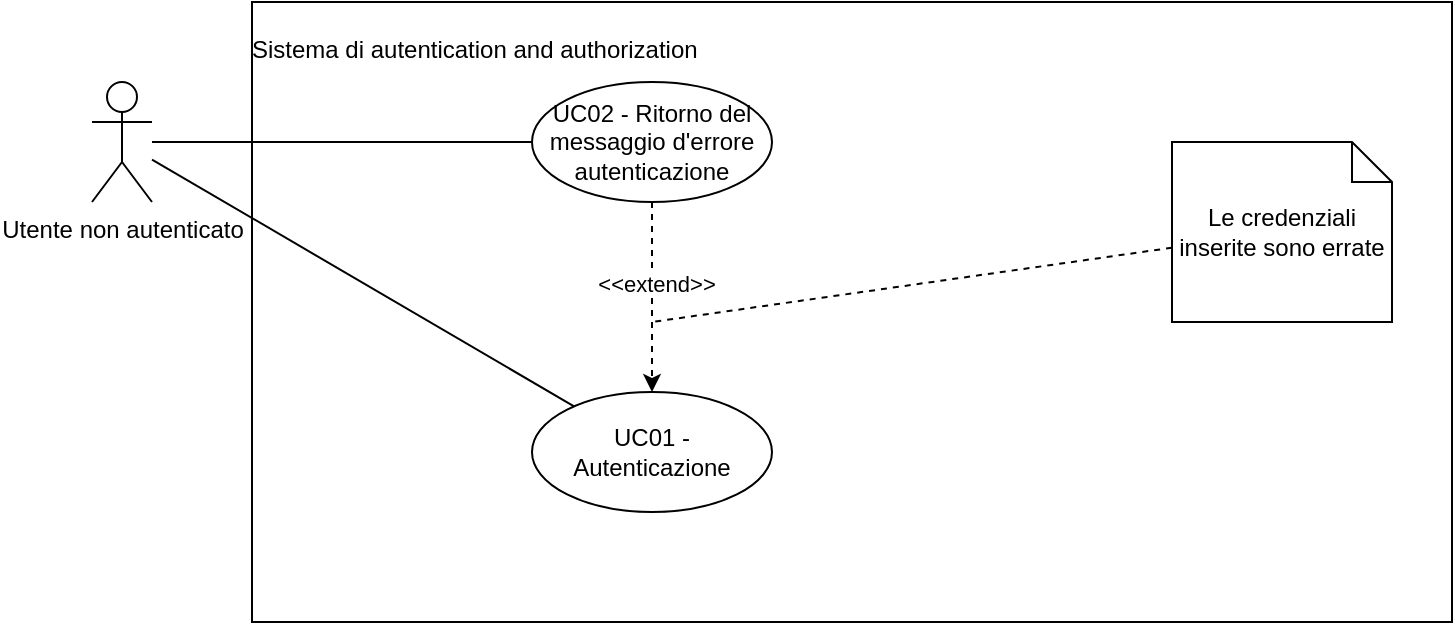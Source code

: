 <mxfile pages="3">
    <diagram id="n852FFwdeZFfdnG2ZeFl" name="auth_system">
        <mxGraphModel dx="98" dy="-452" grid="1" gridSize="10" guides="1" tooltips="1" connect="1" arrows="1" fold="1" page="1" pageScale="1" pageWidth="827" pageHeight="1169" math="0" shadow="0">
            <root>
                <mxCell id="0"/>
                <mxCell id="1" parent="0"/>
                <mxCell id="eDBVOEjWMJ-u0tXbxYwB-1" value="&lt;p style=&quot;line-height: 1.2;&quot;&gt;Sistema di autentication and authorization&lt;/p&gt;" style="rounded=0;whiteSpace=wrap;html=1;align=left;vertical-align=top;verticalAlign=top;spacing=0;gradientColor=none;" parent="1" vertex="1">
                    <mxGeometry x="980" y="1520" width="600" height="310" as="geometry"/>
                </mxCell>
                <mxCell id="eDBVOEjWMJ-u0tXbxYwB-4" value="UC01 - Autenticazione" style="ellipse;whiteSpace=wrap;html=1;" parent="1" vertex="1">
                    <mxGeometry x="1120" y="1715" width="120" height="60" as="geometry"/>
                </mxCell>
                <mxCell id="eDBVOEjWMJ-u0tXbxYwB-6" style="edgeStyle=none;rounded=0;orthogonalLoop=1;jettySize=auto;html=1;shadow=0;endArrow=none;endFill=0;startSize=999;endSize=6;sourcePerimeterSpacing=0;targetPerimeterSpacing=0;" parent="1" source="eDBVOEjWMJ-u0tXbxYwB-7" target="eDBVOEjWMJ-u0tXbxYwB-4" edge="1">
                    <mxGeometry relative="1" as="geometry"/>
                </mxCell>
                <mxCell id="eDBVOEjWMJ-u0tXbxYwB-7" value="Utente non autenticato" style="shape=umlActor;verticalLabelPosition=bottom;verticalAlign=top;html=1;outlineConnect=0;gradientColor=none;" parent="1" vertex="1">
                    <mxGeometry x="900" y="1560" width="30" height="60" as="geometry"/>
                </mxCell>
                <mxCell id="9L8fD9MHXZrOo0j1JA3S-8" value="UC02 - Ritorno del messaggio d'errore autenticazione" style="ellipse;whiteSpace=wrap;html=1;" parent="1" vertex="1">
                    <mxGeometry x="1120" y="1560" width="120" height="60" as="geometry"/>
                </mxCell>
                <mxCell id="9L8fD9MHXZrOo0j1JA3S-9" style="rounded=0;orthogonalLoop=1;jettySize=auto;html=1;dashed=1;" parent="1" source="9L8fD9MHXZrOo0j1JA3S-8" target="eDBVOEjWMJ-u0tXbxYwB-4" edge="1">
                    <mxGeometry relative="1" as="geometry">
                        <mxPoint x="1260.484" y="1731.626" as="targetPoint"/>
                        <mxPoint x="1450" y="1620" as="sourcePoint"/>
                    </mxGeometry>
                </mxCell>
                <mxCell id="9L8fD9MHXZrOo0j1JA3S-10" value="&amp;lt;&amp;lt;extend&amp;gt;&amp;gt;" style="edgeLabel;html=1;align=center;verticalAlign=middle;resizable=0;points=[];" parent="9L8fD9MHXZrOo0j1JA3S-9" vertex="1" connectable="0">
                    <mxGeometry x="-0.05" y="4" relative="1" as="geometry">
                        <mxPoint x="-2" y="-4" as="offset"/>
                    </mxGeometry>
                </mxCell>
                <mxCell id="JR8y10896WXVxQjD9Bp4-1" style="edgeStyle=none;rounded=0;jumpStyle=none;jumpSize=15;orthogonalLoop=1;jettySize=auto;html=1;endArrow=none;endFill=0;dashed=1;" parent="1" source="JR8y10896WXVxQjD9Bp4-2" edge="1">
                    <mxGeometry relative="1" as="geometry">
                        <mxPoint x="1180" y="1680" as="targetPoint"/>
                    </mxGeometry>
                </mxCell>
                <mxCell id="JR8y10896WXVxQjD9Bp4-2" value="Le credenziali inserite sono errate" style="shape=note;size=20;whiteSpace=wrap;html=1;" parent="1" vertex="1">
                    <mxGeometry x="1440" y="1590" width="110" height="90" as="geometry"/>
                </mxCell>
                <mxCell id="S0-Wv1Rz5std5YzEAasc-5" style="edgeStyle=none;rounded=0;orthogonalLoop=1;jettySize=auto;html=1;shadow=0;endArrow=none;endFill=0;startSize=999;endSize=6;sourcePerimeterSpacing=0;targetPerimeterSpacing=0;" parent="1" source="eDBVOEjWMJ-u0tXbxYwB-7" target="9L8fD9MHXZrOo0j1JA3S-8" edge="1">
                    <mxGeometry relative="1" as="geometry">
                        <mxPoint x="940" y="1610" as="sourcePoint"/>
                        <mxPoint x="1050" y="1610" as="targetPoint"/>
                    </mxGeometry>
                </mxCell>
            </root>
        </mxGraphModel>
    </diagram>
    <diagram id="saWqsss3OQP5BWs8VHwb" name="Maintenance_system">
        <mxGraphModel dx="329" dy="-273" grid="1" gridSize="10" guides="1" tooltips="1" connect="1" arrows="1" fold="1" page="1" pageScale="1" pageWidth="827" pageHeight="1169" math="0" shadow="0">
            <root>
                <mxCell id="0"/>
                <mxCell id="1" parent="0"/>
                <mxCell id="fn8FObBDt6s6pIoeqfTw-3" value="Manutenzione" style="shape=umlFrame;whiteSpace=wrap;html=1;width=140;height=30;" parent="1" vertex="1">
                    <mxGeometry x="1060" y="1190" width="440" height="800" as="geometry"/>
                </mxCell>
                <mxCell id="s4T723TdLTKR_YwId5qL-2" value="UC4 - Apertura ticket di guasto" style="ellipse;whiteSpace=wrap;html=1;" parent="1" vertex="1">
                    <mxGeometry x="1136" y="1410" width="90" height="70" as="geometry"/>
                </mxCell>
                <mxCell id="s4T723TdLTKR_YwId5qL-3" style="edgeStyle=none;rounded=0;orthogonalLoop=1;jettySize=auto;html=1;startArrow=none;startFill=0;endArrow=none;endFill=0;" parent="1" source="s4T723TdLTKR_YwId5qL-2" target="s4T723TdLTKR_YwId5qL-5" edge="1">
                    <mxGeometry relative="1" as="geometry">
                        <mxPoint x="1460" y="1485" as="sourcePoint"/>
                    </mxGeometry>
                </mxCell>
                <mxCell id="s4T723TdLTKR_YwId5qL-5" value="Sensore di stato" style="shape=umlActor;verticalLabelPosition=bottom;verticalAlign=top;html=1;outlineConnect=0;gradientColor=none;" parent="1" vertex="1">
                    <mxGeometry x="920" y="1420" width="30" height="60" as="geometry"/>
                </mxCell>
                <mxCell id="s4T723TdLTKR_YwId5qL-7" style="edgeStyle=none;rounded=0;orthogonalLoop=1;jettySize=auto;html=1;startArrow=none;startFill=0;endArrow=none;endFill=0;" parent="1" source="s4T723TdLTKR_YwId5qL-8" target="s4T723TdLTKR_YwId5qL-12" edge="1">
                    <mxGeometry relative="1" as="geometry"/>
                </mxCell>
                <mxCell id="s4T723TdLTKR_YwId5qL-8" value="UC08 - Aggiunta lampione a sistema" style="ellipse;whiteSpace=wrap;html=1;" parent="1" vertex="1">
                    <mxGeometry x="1250" y="1660" width="120" height="60" as="geometry"/>
                </mxCell>
                <mxCell id="s4T723TdLTKR_YwId5qL-9" style="edgeStyle=none;rounded=0;jumpStyle=none;jumpSize=15;orthogonalLoop=1;jettySize=auto;html=1;endArrow=none;endFill=0;" parent="1" source="s4T723TdLTKR_YwId5qL-12" target="s4T723TdLTKR_YwId5qL-16" edge="1">
                    <mxGeometry relative="1" as="geometry"/>
                </mxCell>
                <mxCell id="s4T723TdLTKR_YwId5qL-10" style="edgeStyle=none;rounded=0;jumpStyle=none;jumpSize=15;orthogonalLoop=1;jettySize=auto;html=1;endArrow=none;endFill=0;" parent="1" source="s4T723TdLTKR_YwId5qL-12" target="s4T723TdLTKR_YwId5qL-20" edge="1">
                    <mxGeometry relative="1" as="geometry"/>
                </mxCell>
                <mxCell id="s4T723TdLTKR_YwId5qL-11" style="edgeStyle=none;rounded=0;jumpStyle=none;jumpSize=15;orthogonalLoop=1;jettySize=auto;html=1;endArrow=none;endFill=0;" parent="1" source="s4T723TdLTKR_YwId5qL-12" target="s4T723TdLTKR_YwId5qL-17" edge="1">
                    <mxGeometry relative="1" as="geometry"/>
                </mxCell>
                <mxCell id="s4T723TdLTKR_YwId5qL-12" value="Utente manutentore" style="shape=umlActor;verticalLabelPosition=bottom;verticalAlign=top;html=1;outlineConnect=0;gradientColor=none;" parent="1" vertex="1">
                    <mxGeometry x="910" y="1580" width="30" height="60" as="geometry"/>
                </mxCell>
                <mxCell id="s4T723TdLTKR_YwId5qL-13" style="edgeStyle=none;rounded=0;jumpStyle=none;jumpSize=15;orthogonalLoop=1;jettySize=auto;html=1;endArrow=none;endFill=0;" parent="1" source="s4T723TdLTKR_YwId5qL-15" target="s4T723TdLTKR_YwId5qL-2" edge="1">
                    <mxGeometry relative="1" as="geometry"/>
                </mxCell>
                <mxCell id="s4T723TdLTKR_YwId5qL-14" style="edgeStyle=none;rounded=0;jumpStyle=none;jumpSize=15;orthogonalLoop=1;jettySize=auto;html=1;endArrow=none;endFill=0;" parent="1" source="s4T723TdLTKR_YwId5qL-15" target="s4T723TdLTKR_YwId5qL-21" edge="1">
                    <mxGeometry relative="1" as="geometry"/>
                </mxCell>
                <mxCell id="s4T723TdLTKR_YwId5qL-15" value="Utente gestore" style="shape=umlActor;verticalLabelPosition=bottom;verticalAlign=top;html=1;outlineConnect=0;gradientColor=none;" parent="1" vertex="1">
                    <mxGeometry x="930" y="1280" width="30" height="60" as="geometry"/>
                </mxCell>
                <mxCell id="s4T723TdLTKR_YwId5qL-16" value="UC06- Chiusura Ticket" style="ellipse;whiteSpace=wrap;html=1;" parent="1" vertex="1">
                    <mxGeometry x="1325" y="1535" width="90" height="70" as="geometry"/>
                </mxCell>
                <mxCell id="s4T723TdLTKR_YwId5qL-17" value="UC10 - Inserimento sensore a sistema" style="ellipse;whiteSpace=wrap;html=1;" parent="1" vertex="1">
                    <mxGeometry x="1150" y="1740" width="120" height="60" as="geometry"/>
                </mxCell>
                <mxCell id="s4T723TdLTKR_YwId5qL-18" value="&amp;lt;&amp;lt;include&amp;gt;&amp;gt;" style="edgeStyle=none;rounded=0;sketch=0;orthogonalLoop=1;jettySize=auto;html=1;shadow=0;dashed=1;startArrow=none;startFill=0;endArrow=classicThin;endFill=1;startSize=6;endSize=6;sourcePerimeterSpacing=0;targetPerimeterSpacing=0;" parent="1" source="s4T723TdLTKR_YwId5qL-19" target="s4T723TdLTKR_YwId5qL-21" edge="1">
                    <mxGeometry relative="1" as="geometry"/>
                </mxCell>
                <mxCell id="s4T723TdLTKR_YwId5qL-19" value="UC3 - Visualizzazione stato aree" style="ellipse;whiteSpace=wrap;html=1;" parent="1" vertex="1">
                    <mxGeometry x="1140" y="1300" width="140" height="60" as="geometry"/>
                </mxCell>
                <mxCell id="s4T723TdLTKR_YwId5qL-20" value="UC07 - Sostituzione lampione" style="ellipse;whiteSpace=wrap;html=1;" parent="1" vertex="1">
                    <mxGeometry x="1121" y="1605" width="120" height="50" as="geometry"/>
                </mxCell>
                <mxCell id="s4T723TdLTKR_YwId5qL-21" value="UC3.2&amp;nbsp;- Visualizzazione stato sensori" style="ellipse;whiteSpace=wrap;html=1;" parent="1" vertex="1">
                    <mxGeometry x="1300" y="1400" width="115" height="70" as="geometry"/>
                </mxCell>
                <mxCell id="s4T723TdLTKR_YwId5qL-22" value="UC3.1 - Visualizzazione stato lampioni" style="ellipse;whiteSpace=wrap;html=1;" parent="1" vertex="1">
                    <mxGeometry x="1250" y="1200" width="120" height="80" as="geometry"/>
                </mxCell>
                <mxCell id="s4T723TdLTKR_YwId5qL-23" style="edgeStyle=none;rounded=0;jumpStyle=none;jumpSize=15;orthogonalLoop=1;jettySize=auto;html=1;endArrow=none;endFill=0;" parent="1" source="s4T723TdLTKR_YwId5qL-24" target="s4T723TdLTKR_YwId5qL-12" edge="1">
                    <mxGeometry relative="1" as="geometry"/>
                </mxCell>
                <mxCell id="s4T723TdLTKR_YwId5qL-24" value="UC12 - Rimozione lampione dal sistema" style="ellipse;whiteSpace=wrap;html=1;" parent="1" vertex="1">
                    <mxGeometry x="1080" y="1920" width="132.5" height="50" as="geometry"/>
                </mxCell>
                <mxCell id="s4T723TdLTKR_YwId5qL-25" value="&amp;lt;&amp;lt;include&amp;gt;&amp;gt;" style="edgeStyle=none;rounded=0;sketch=0;orthogonalLoop=1;jettySize=auto;html=1;shadow=0;dashed=1;startArrow=none;startFill=0;endArrow=classicThin;endFill=1;startSize=6;endSize=6;sourcePerimeterSpacing=0;targetPerimeterSpacing=0;" parent="1" source="s4T723TdLTKR_YwId5qL-19" target="s4T723TdLTKR_YwId5qL-22" edge="1">
                    <mxGeometry relative="1" as="geometry">
                        <mxPoint x="867.917" y="912.106" as="sourcePoint"/>
                        <mxPoint x="832.283" y="867.854" as="targetPoint"/>
                    </mxGeometry>
                </mxCell>
                <mxCell id="fn8FObBDt6s6pIoeqfTw-2" value="UC09 - Aggiunta area di illuminazione&lt;span style=&quot;color: rgba(0 , 0 , 0 , 0) ; font-family: monospace ; font-size: 0px&quot;&gt;%3CmxGraphModel%3E%3Croot%3E%3CmxCell%20id%3D%220%22%2F%3E%3CmxCell%20id%3D%221%22%20parent%3D%220%22%2F%3E%3CmxCell%20id%3D%222%22%20value%3D%22Rimozione%20sensore%22%20style%3D%22ellipse%3BwhiteSpace%3Dwrap%3Bhtml%3D1%3B%22%20vertex%3D%221%22%20parent%3D%221%22%3E%3CmxGeometry%20x%3D%221430%22%20y%3D%2260%22%20width%3D%22120%22%20height%3D%2280%22%20as%3D%22geometry%22%2F%3E%3C%2FmxCell%3E%3C%2Froot%3E%3C%2FmxGraphModel%3E&lt;/span&gt;&lt;span style=&quot;color: rgba(0 , 0 , 0 , 0) ; font-family: monospace ; font-size: 0px&quot;&gt;%3CmxGraphModel%3E%3Croot%3E%3CmxCell%20id%3D%220%22%2F%3E%3CmxCell%20id%3D%221%22%20parent%3D%220%22%2F%3E%3CmxCell%20id%3D%222%22%20value%3D%22Rimozione%20sensore%22%20style%3D%22ellipse%3BwhiteSpace%3Dwrap%3Bhtml%3D1%3B%22%20vertex%3D%221%22%20parent%3D%221%22%3E%3CmxGeometry%20x%3D%221430%22%20y%3D%2260%22%20width%3D%22120%22%20height%3D%2280%22%20as%3D%22geometry%22%2F%3E%3C%2FmxCell%3E%3C%2Froot%3E%3C%2FmxGraphModel%3E&lt;/span&gt;&lt;span style=&quot;color: rgba(0 , 0 , 0 , 0) ; font-family: monospace ; font-size: 0px&quot;&gt;%3CmxGraphModel%3E%3Croot%3E%3CmxCell%20id%3D%220%22%2F%3E%3CmxCell%20id%3D%221%22%20parent%3D%220%22%2F%3E%3CmxCell%20id%3D%222%22%20value%3D%22Rimozione%20sensore%22%20style%3D%22ellipse%3BwhiteSpace%3Dwrap%3Bhtml%3D1%3B%22%20vertex%3D%221%22%20parent%3D%221%22%3E%3CmxGeometry%20x%3D%221430%22%20y%3D%2260%22%20width%3D%22120%22%20height%3D%2280%22%20as%3D%22geometry%22%2F%3E%3C%2FmxCell%3E%3C%2Froot%3E%3C%2FmxGraphModel%3Esa&lt;/span&gt;" style="ellipse;whiteSpace=wrap;html=1;" parent="1" vertex="1">
                    <mxGeometry x="1340" y="1760" width="150" height="40" as="geometry"/>
                </mxCell>
                <mxCell id="fn8FObBDt6s6pIoeqfTw-5" style="edgeStyle=none;rounded=0;jumpStyle=none;jumpSize=15;orthogonalLoop=1;jettySize=auto;html=1;endArrow=none;endFill=0;" parent="1" source="s4T723TdLTKR_YwId5qL-12" target="fn8FObBDt6s6pIoeqfTw-2" edge="1">
                    <mxGeometry relative="1" as="geometry">
                        <mxPoint x="910" y="1697.209" as="sourcePoint"/>
                        <mxPoint x="1136.005" y="1956.503" as="targetPoint"/>
                    </mxGeometry>
                </mxCell>
                <mxCell id="fn8FObBDt6s6pIoeqfTw-7" value="UC11 - Rimozione area dal sistema&lt;span style=&quot;color: rgba(0 , 0 , 0 , 0) ; font-family: monospace ; font-size: 0px&quot;&gt;%3CmxGraphModel%3E%3Croot%3E%3CmxCell%20id%3D%220%22%2F%3E%3CmxCell%20id%3D%221%22%20parent%3D%220%22%2F%3E%3CmxCell%20id%3D%222%22%20value%3D%22Rimozione%20sensore%22%20style%3D%22ellipse%3BwhiteSpace%3Dwrap%3Bhtml%3D1%3B%22%20vertex%3D%221%22%20parent%3D%221%22%3E%3CmxGeometry%20x%3D%221430%22%20y%3D%2260%22%20width%3D%22120%22%20height%3D%2280%22%20as%3D%22geometry%22%2F%3E%3C%2FmxCell%3E%3C%2Froot%3E%3C%2FmxGraphModel%3E&lt;/span&gt;&lt;span style=&quot;color: rgba(0 , 0 , 0 , 0) ; font-family: monospace ; font-size: 0px&quot;&gt;%3CmxGraphModel%3E%3Croot%3E%3CmxCell%20id%3D%220%22%2F%3E%3CmxCell%20id%3D%221%22%20parent%3D%220%22%2F%3E%3CmxCell%20id%3D%222%22%20value%3D%22Rimozione%20sensore%22%20style%3D%22ellipse%3BwhiteSpace%3Dwrap%3Bhtml%3D1%3B%22%20vertex%3D%221%22%20parent%3D%221%22%3E%3CmxGeometry%20x%3D%221430%22%20y%3D%2260%22%20width%3D%22120%22%20height%3D%2280%22%20as%3D%22geometry%22%2F%3E%3C%2FmxCell%3E%3C%2Froot%3E%3C%2FmxGraphModel%3E&lt;/span&gt;&lt;span style=&quot;color: rgba(0 , 0 , 0 , 0) ; font-family: monospace ; font-size: 0px&quot;&gt;%3CmxGraphModel%3E%3Croot%3E%3CmxCell%20id%3D%220%22%2F%3E%3CmxCell%20id%3D%221%22%20parent%3D%220%22%2F%3E%3CmxCell%20id%3D%222%22%20value%3D%22Rimozione%20sensore%22%20style%3D%22ellipse%3BwhiteSpace%3Dwrap%3Bhtml%3D1%3B%22%20vertex%3D%221%22%20parent%3D%221%22%3E%3CmxGeometry%20x%3D%221430%22%20y%3D%2260%22%20width%3D%22120%22%20height%3D%2280%22%20as%3D%22geometry%22%2F%3E%3C%2FmxCell%3E%3C%2Froot%3E%3C%2FmxGraphModel%3E&lt;/span&gt;" style="ellipse;whiteSpace=wrap;html=1;" parent="1" vertex="1">
                    <mxGeometry x="1170" y="1830" width="120" height="40" as="geometry"/>
                </mxCell>
                <mxCell id="fn8FObBDt6s6pIoeqfTw-8" style="edgeStyle=none;rounded=0;jumpStyle=none;jumpSize=15;orthogonalLoop=1;jettySize=auto;html=1;endArrow=none;endFill=0;" parent="1" source="fn8FObBDt6s6pIoeqfTw-7" target="s4T723TdLTKR_YwId5qL-12" edge="1">
                    <mxGeometry relative="1" as="geometry">
                        <mxPoint x="1100.315" y="1852.046" as="sourcePoint"/>
                        <mxPoint x="910" y="1859.434" as="targetPoint"/>
                    </mxGeometry>
                </mxCell>
                <mxCell id="toQnhxb0d-4jbj2uokZi-1" style="edgeStyle=none;rounded=0;sketch=0;orthogonalLoop=1;jettySize=auto;html=1;shadow=0;dashed=1;startArrow=none;startFill=0;endArrow=classicThin;endFill=1;startSize=6;endSize=6;sourcePerimeterSpacing=0;targetPerimeterSpacing=0;" parent="1" source="fn8FObBDt6s6pIoeqfTw-7" target="s4T723TdLTKR_YwId5qL-24" edge="1">
                    <mxGeometry relative="1" as="geometry">
                        <mxPoint x="1185.25" y="2520" as="sourcePoint"/>
                        <mxPoint x="1185.25" y="2560" as="targetPoint"/>
                    </mxGeometry>
                </mxCell>
                <mxCell id="toQnhxb0d-4jbj2uokZi-2" value="&amp;lt;&amp;lt;include&amp;gt;&amp;gt;" style="edgeLabel;html=1;align=center;verticalAlign=middle;resizable=0;points=[];" parent="toQnhxb0d-4jbj2uokZi-1" vertex="1" connectable="0">
                    <mxGeometry x="-0.322" y="-3" relative="1" as="geometry">
                        <mxPoint as="offset"/>
                    </mxGeometry>
                </mxCell>
                <mxCell id="iKuX7a_l3s8Uyov5P7mT-1" style="edgeStyle=none;rounded=0;jumpStyle=none;jumpSize=15;orthogonalLoop=1;jettySize=auto;html=1;endArrow=none;endFill=0;" edge="1" parent="1" source="s4T723TdLTKR_YwId5qL-15" target="s4T723TdLTKR_YwId5qL-22">
                    <mxGeometry relative="1" as="geometry">
                        <mxPoint x="940" y="1428.486" as="sourcePoint"/>
                        <mxPoint x="1115.779" y="1410.741" as="targetPoint"/>
                    </mxGeometry>
                </mxCell>
                <mxCell id="iKuX7a_l3s8Uyov5P7mT-2" style="edgeStyle=none;rounded=0;jumpStyle=none;jumpSize=15;orthogonalLoop=1;jettySize=auto;html=1;endArrow=none;endFill=0;" edge="1" parent="1" source="s4T723TdLTKR_YwId5qL-15" target="s4T723TdLTKR_YwId5qL-19">
                    <mxGeometry relative="1" as="geometry">
                        <mxPoint x="940" y="1428.486" as="sourcePoint"/>
                        <mxPoint x="1115.779" y="1410.741" as="targetPoint"/>
                    </mxGeometry>
                </mxCell>
                <mxCell id="6jqLZfw_VrLGSRMtOYmc-1" value="Sistema di ticketing" style="shape=umlActor;verticalLabelPosition=bottom;verticalAlign=top;html=1;outlineConnect=0;gradientColor=none;" vertex="1" parent="1">
                    <mxGeometry x="1540" y="1530" width="30" height="60" as="geometry"/>
                </mxCell>
                <mxCell id="6jqLZfw_VrLGSRMtOYmc-2" style="edgeStyle=none;rounded=0;orthogonalLoop=1;jettySize=auto;html=1;startArrow=none;startFill=0;endArrow=none;endFill=0;" edge="1" parent="1" source="s4T723TdLTKR_YwId5qL-2" target="6jqLZfw_VrLGSRMtOYmc-1">
                    <mxGeometry relative="1" as="geometry">
                        <mxPoint x="1130.143" y="1567.791" as="sourcePoint"/>
                        <mxPoint x="950" y="1579.062" as="targetPoint"/>
                    </mxGeometry>
                </mxCell>
                <mxCell id="6jqLZfw_VrLGSRMtOYmc-3" style="edgeStyle=none;rounded=0;orthogonalLoop=1;jettySize=auto;html=1;startArrow=none;startFill=0;endArrow=none;endFill=0;" edge="1" parent="1" source="s4T723TdLTKR_YwId5qL-16" target="6jqLZfw_VrLGSRMtOYmc-1">
                    <mxGeometry relative="1" as="geometry">
                        <mxPoint x="1233.75" y="1570" as="sourcePoint"/>
                        <mxPoint x="1550" y="1570" as="targetPoint"/>
                    </mxGeometry>
                </mxCell>
                <mxCell id="6jqLZfw_VrLGSRMtOYmc-4" style="edgeStyle=none;rounded=0;sketch=0;orthogonalLoop=1;jettySize=auto;html=1;shadow=0;dashed=1;startArrow=none;startFill=0;endArrow=classicThin;endFill=1;startSize=6;endSize=6;sourcePerimeterSpacing=0;targetPerimeterSpacing=0;" edge="1" parent="1" source="s4T723TdLTKR_YwId5qL-20" target="s4T723TdLTKR_YwId5qL-16">
                    <mxGeometry relative="1" as="geometry">
                        <mxPoint x="1401.25" y="1860" as="sourcePoint"/>
                        <mxPoint x="1401.25" y="1900" as="targetPoint"/>
                    </mxGeometry>
                </mxCell>
                <mxCell id="6jqLZfw_VrLGSRMtOYmc-5" value="&amp;lt;&amp;lt;include&amp;gt;&amp;gt;" style="edgeLabel;html=1;align=center;verticalAlign=middle;resizable=0;points=[];" vertex="1" connectable="0" parent="6jqLZfw_VrLGSRMtOYmc-4">
                    <mxGeometry x="-0.322" y="-3" relative="1" as="geometry">
                        <mxPoint as="offset"/>
                    </mxGeometry>
                </mxCell>
                <mxCell id="6jqLZfw_VrLGSRMtOYmc-7" value="UC05 - Sostituzione sensore" style="ellipse;whiteSpace=wrap;html=1;" vertex="1" parent="1">
                    <mxGeometry x="1121" y="1500" width="120" height="50" as="geometry"/>
                </mxCell>
                <mxCell id="6jqLZfw_VrLGSRMtOYmc-8" style="edgeStyle=none;rounded=0;jumpStyle=none;jumpSize=15;orthogonalLoop=1;jettySize=auto;html=1;endArrow=none;endFill=0;" edge="1" parent="1" source="s4T723TdLTKR_YwId5qL-12" target="6jqLZfw_VrLGSRMtOYmc-7">
                    <mxGeometry relative="1" as="geometry">
                        <mxPoint x="920" y="1857.506" as="sourcePoint"/>
                        <mxPoint x="1372.245" y="1782.32" as="targetPoint"/>
                    </mxGeometry>
                </mxCell>
                <mxCell id="6jqLZfw_VrLGSRMtOYmc-9" style="edgeStyle=none;rounded=0;sketch=0;orthogonalLoop=1;jettySize=auto;html=1;shadow=0;dashed=1;startArrow=none;startFill=0;endArrow=classicThin;endFill=1;startSize=6;endSize=6;sourcePerimeterSpacing=0;targetPerimeterSpacing=0;" edge="1" parent="1" source="6jqLZfw_VrLGSRMtOYmc-7" target="s4T723TdLTKR_YwId5qL-16">
                    <mxGeometry relative="1" as="geometry">
                        <mxPoint x="1411.999" y="1730.022" as="sourcePoint"/>
                        <mxPoint x="1414.425" y="1689.971" as="targetPoint"/>
                    </mxGeometry>
                </mxCell>
                <mxCell id="6jqLZfw_VrLGSRMtOYmc-10" value="&amp;lt;&amp;lt;include&amp;gt;&amp;gt;" style="edgeLabel;html=1;align=center;verticalAlign=middle;resizable=0;points=[];" vertex="1" connectable="0" parent="6jqLZfw_VrLGSRMtOYmc-9">
                    <mxGeometry x="-0.322" y="-3" relative="1" as="geometry">
                        <mxPoint as="offset"/>
                    </mxGeometry>
                </mxCell>
            </root>
        </mxGraphModel>
    </diagram>
    <diagram id="IBbKIGTaH5oFVvymoLLQ" name="Coordinator_service">
        <mxGraphModel dx="-23" dy="-546" grid="1" gridSize="10" guides="1" tooltips="1" connect="1" arrows="1" fold="1" page="1" pageScale="1" pageWidth="827" pageHeight="1169" math="0" shadow="0">
            <root>
                <mxCell id="0"/>
                <mxCell id="1" parent="0"/>
                <mxCell id="2VagC2onxQq-9sBipaqp-52" value="Coordinator_system" style="shape=umlFrame;whiteSpace=wrap;html=1;width=140;height=30;" parent="1" vertex="1">
                    <mxGeometry x="1000" y="1260" width="510" height="890" as="geometry"/>
                </mxCell>
                <mxCell id="2VagC2onxQq-9sBipaqp-49" style="edgeStyle=none;rounded=0;jumpStyle=none;jumpSize=15;orthogonalLoop=1;jettySize=auto;html=1;endArrow=none;endFill=0;" parent="1" source="L2JkNb_35XpvVV3SSh7o-5" target="2VagC2onxQq-9sBipaqp-5" edge="1">
                    <mxGeometry relative="1" as="geometry"/>
                </mxCell>
                <mxCell id="L2JkNb_35XpvVV3SSh7o-5" value="Lampione" style="shape=umlActor;verticalLabelPosition=bottom;verticalAlign=top;html=1;outlineConnect=0;" parent="1" vertex="1">
                    <mxGeometry x="1560" y="1560" width="30" height="60" as="geometry"/>
                </mxCell>
                <mxCell id="2VagC2onxQq-9sBipaqp-3" style="edgeStyle=none;rounded=0;sketch=0;orthogonalLoop=1;jettySize=auto;html=1;shadow=0;dashed=1;startArrow=none;startFill=0;endArrow=classicThin;endFill=1;startSize=6;endSize=6;sourcePerimeterSpacing=0;targetPerimeterSpacing=0;" parent="1" source="2VagC2onxQq-9sBipaqp-13" target="2VagC2onxQq-9sBipaqp-5" edge="1">
                    <mxGeometry relative="1" as="geometry"/>
                </mxCell>
                <mxCell id="2VagC2onxQq-9sBipaqp-4" value="&amp;lt;&amp;lt;include&amp;gt;&amp;gt;" style="edgeLabel;html=1;align=center;verticalAlign=middle;resizable=0;points=[];" parent="2VagC2onxQq-9sBipaqp-3" vertex="1" connectable="0">
                    <mxGeometry x="-0.246" y="-3" relative="1" as="geometry">
                        <mxPoint y="-3" as="offset"/>
                    </mxGeometry>
                </mxCell>
                <mxCell id="2VagC2onxQq-9sBipaqp-5" value="UC19 - Aumento luminosità lampione" style="ellipse;whiteSpace=wrap;html=1;" parent="1" vertex="1">
                    <mxGeometry x="1370" y="1380" width="120" height="80" as="geometry"/>
                </mxCell>
                <mxCell id="2VagC2onxQq-9sBipaqp-11" value="UC23 - Impostazione livello luminosità lampione" style="ellipse;whiteSpace=wrap;html=1;" parent="1" vertex="1">
                    <mxGeometry x="1030" y="1820" width="120" height="60" as="geometry"/>
                </mxCell>
                <mxCell id="2VagC2onxQq-9sBipaqp-12" style="rounded=0;orthogonalLoop=1;jettySize=auto;html=1;endArrow=none;endFill=0;" parent="1" source="2VagC2onxQq-9sBipaqp-18" target="2VagC2onxQq-9sBipaqp-64" edge="1">
                    <mxGeometry relative="1" as="geometry">
                        <mxPoint x="1054.693" y="1744.332" as="targetPoint"/>
                    </mxGeometry>
                </mxCell>
                <mxCell id="2VagC2onxQq-9sBipaqp-13" value="UC14 - Aumento luminosità globale" style="ellipse;whiteSpace=wrap;html=1;gradientColor=none;" parent="1" vertex="1">
                    <mxGeometry x="1215" y="1290" width="120" height="60" as="geometry"/>
                </mxCell>
                <mxCell id="2VagC2onxQq-9sBipaqp-51" style="edgeStyle=none;rounded=0;jumpStyle=none;jumpSize=15;orthogonalLoop=1;jettySize=auto;html=1;endArrow=none;endFill=0;" parent="1" source="2VagC2onxQq-9sBipaqp-18" target="2VagC2onxQq-9sBipaqp-50" edge="1">
                    <mxGeometry relative="1" as="geometry"/>
                </mxCell>
                <mxCell id="2VagC2onxQq-9sBipaqp-68" style="edgeStyle=none;rounded=0;jumpStyle=none;jumpSize=15;orthogonalLoop=1;jettySize=auto;html=1;endArrow=none;endFill=0;" parent="1" source="2VagC2onxQq-9sBipaqp-18" target="2VagC2onxQq-9sBipaqp-11" edge="1">
                    <mxGeometry relative="1" as="geometry"/>
                </mxCell>
                <mxCell id="2VagC2onxQq-9sBipaqp-18" value="Utente gestore" style="shape=umlActor;verticalLabelPosition=bottom;verticalAlign=top;html=1;outlineConnect=0;gradientColor=none;" parent="1" vertex="1">
                    <mxGeometry x="860" y="1860" width="30" height="60" as="geometry"/>
                </mxCell>
                <mxCell id="2VagC2onxQq-9sBipaqp-65" style="edgeStyle=none;rounded=0;jumpStyle=none;jumpSize=15;orthogonalLoop=1;jettySize=auto;html=1;endArrow=none;endFill=0;" parent="1" source="2VagC2onxQq-9sBipaqp-30" target="L2JkNb_35XpvVV3SSh7o-5" edge="1">
                    <mxGeometry relative="1" as="geometry"/>
                </mxCell>
                <mxCell id="2VagC2onxQq-9sBipaqp-30" value="UC24 - Abbassamento luminosità lampione" style="ellipse;whiteSpace=wrap;html=1;" parent="1" vertex="1">
                    <mxGeometry x="1360" y="1850" width="120" height="60" as="geometry"/>
                </mxCell>
                <mxCell id="2VagC2onxQq-9sBipaqp-62" style="edgeStyle=none;rounded=0;jumpStyle=none;jumpSize=15;orthogonalLoop=1;jettySize=auto;html=1;endArrow=none;endFill=0;" parent="1" source="2VagC2onxQq-9sBipaqp-42" target="2VagC2onxQq-9sBipaqp-56" edge="1">
                    <mxGeometry relative="1" as="geometry"/>
                </mxCell>
                <mxCell id="2VagC2onxQq-9sBipaqp-42" value="Time condition" style="shape=umlActor;verticalLabelPosition=bottom;verticalAlign=top;html=1;outlineConnect=0;gradientColor=none;" parent="1" vertex="1">
                    <mxGeometry x="910" y="1530" width="30" height="60" as="geometry"/>
                </mxCell>
                <mxCell id="2VagC2onxQq-9sBipaqp-43" value="UC13 - Impostazione in upper_threshold" style="ellipse;whiteSpace=wrap;html=1;gradientColor=none;" parent="1" vertex="1">
                    <mxGeometry x="1030" y="1340" width="120" height="60" as="geometry"/>
                </mxCell>
                <mxCell id="2VagC2onxQq-9sBipaqp-44" style="rounded=0;orthogonalLoop=1;jettySize=auto;html=1;endArrow=none;endFill=0;targetPerimeterSpacing=0;sourcePerimeterSpacing=0;endSize=6;shadow=0;" parent="1" source="2VagC2onxQq-9sBipaqp-45" target="2VagC2onxQq-9sBipaqp-43" edge="1">
                    <mxGeometry relative="1" as="geometry"/>
                </mxCell>
                <mxCell id="2VagC2onxQq-9sBipaqp-45" value="Sensore di presenza" style="shape=umlActor;verticalLabelPosition=bottom;verticalAlign=top;html=1;outlineConnect=0;gradientColor=none;" parent="1" vertex="1">
                    <mxGeometry x="910" y="1340" width="30" height="60" as="geometry"/>
                </mxCell>
                <mxCell id="2VagC2onxQq-9sBipaqp-47" style="edgeStyle=none;rounded=0;sketch=0;orthogonalLoop=1;jettySize=auto;html=1;shadow=0;dashed=1;startArrow=none;startFill=0;endArrow=classicThin;endFill=1;startSize=6;endSize=6;sourcePerimeterSpacing=0;targetPerimeterSpacing=0;" parent="1" source="2VagC2onxQq-9sBipaqp-13" target="2VagC2onxQq-9sBipaqp-43" edge="1">
                    <mxGeometry relative="1" as="geometry">
                        <mxPoint x="1508.861" y="1410.921" as="sourcePoint"/>
                        <mxPoint x="1386.581" y="1461.091" as="targetPoint"/>
                    </mxGeometry>
                </mxCell>
                <mxCell id="2VagC2onxQq-9sBipaqp-48" value="&amp;lt;&amp;lt;extends&amp;gt;&amp;gt;" style="edgeLabel;html=1;align=center;verticalAlign=middle;resizable=0;points=[];" parent="2VagC2onxQq-9sBipaqp-47" vertex="1" connectable="0">
                    <mxGeometry x="-0.246" y="-3" relative="1" as="geometry">
                        <mxPoint y="-3" as="offset"/>
                    </mxGeometry>
                </mxCell>
                <mxCell id="2VagC2onxQq-9sBipaqp-50" value="UC21 - Impostazione area di illuminazione in modalità automatica" style="ellipse;whiteSpace=wrap;html=1;" parent="1" vertex="1">
                    <mxGeometry x="1030" y="1600" width="140" height="70" as="geometry"/>
                </mxCell>
                <mxCell id="2VagC2onxQq-9sBipaqp-56" value="UC17 - Impostazione in lower_threshold" style="ellipse;whiteSpace=wrap;html=1;gradientColor=none;" parent="1" vertex="1">
                    <mxGeometry x="1030" y="1530" width="120" height="60" as="geometry"/>
                </mxCell>
                <mxCell id="2VagC2onxQq-9sBipaqp-57" style="edgeStyle=none;rounded=0;sketch=0;orthogonalLoop=1;jettySize=auto;html=1;shadow=0;dashed=1;startArrow=none;startFill=0;endArrow=classicThin;endFill=1;startSize=6;endSize=6;sourcePerimeterSpacing=0;targetPerimeterSpacing=0;" parent="1" source="2VagC2onxQq-9sBipaqp-61" target="2VagC2onxQq-9sBipaqp-56" edge="1">
                    <mxGeometry relative="1" as="geometry">
                        <mxPoint x="1279.996" y="1630.873" as="sourcePoint"/>
                        <mxPoint x="1132.313" y="1569.206" as="targetPoint"/>
                    </mxGeometry>
                </mxCell>
                <mxCell id="2VagC2onxQq-9sBipaqp-58" value="&amp;lt;&amp;lt;extends&amp;gt;&amp;gt;" style="edgeLabel;html=1;align=center;verticalAlign=middle;resizable=0;points=[];" parent="2VagC2onxQq-9sBipaqp-57" vertex="1" connectable="0">
                    <mxGeometry x="-0.246" y="-3" relative="1" as="geometry">
                        <mxPoint y="-3" as="offset"/>
                    </mxGeometry>
                </mxCell>
                <mxCell id="2VagC2onxQq-9sBipaqp-59" style="edgeStyle=none;rounded=0;jumpStyle=none;jumpSize=15;orthogonalLoop=1;jettySize=auto;html=1;endArrow=none;endFill=0;dashed=1;" parent="1" source="2VagC2onxQq-9sBipaqp-60" edge="1">
                    <mxGeometry relative="1" as="geometry">
                        <mxPoint x="1180" y="1570" as="targetPoint"/>
                    </mxGeometry>
                </mxCell>
                <mxCell id="2VagC2onxQq-9sBipaqp-60" value="L'area di illuminazione è impostata in modalità automatica" style="shape=note;size=20;whiteSpace=wrap;html=1;" parent="1" vertex="1">
                    <mxGeometry x="1225" y="1410" width="110" height="90" as="geometry"/>
                </mxCell>
                <mxCell id="2VagC2onxQq-9sBipaqp-61" value="UC20 - Abbassamento luminosità globale" style="ellipse;whiteSpace=wrap;html=1;" parent="1" vertex="1">
                    <mxGeometry x="1230" y="1550" width="120" height="60" as="geometry"/>
                </mxCell>
                <mxCell id="2VagC2onxQq-9sBipaqp-64" value="UC22 - Impostazione area di illuminazione in modalità manuale" style="ellipse;whiteSpace=wrap;html=1;" parent="1" vertex="1">
                    <mxGeometry x="1030" y="1700" width="140" height="70" as="geometry"/>
                </mxCell>
                <mxCell id="2VagC2onxQq-9sBipaqp-69" style="edgeStyle=none;rounded=0;sketch=0;orthogonalLoop=1;jettySize=auto;html=1;shadow=0;dashed=1;startArrow=none;startFill=0;endArrow=classicThin;endFill=1;startSize=6;endSize=6;sourcePerimeterSpacing=0;targetPerimeterSpacing=0;" parent="1" source="2VagC2onxQq-9sBipaqp-5" target="2VagC2onxQq-9sBipaqp-11" edge="1">
                    <mxGeometry relative="1" as="geometry">
                        <mxPoint x="1273.33" y="1600.144" as="sourcePoint"/>
                        <mxPoint x="1156.67" y="1579.856" as="targetPoint"/>
                        <Array as="points">
                            <mxPoint x="1370" y="1610"/>
                            <mxPoint x="1230" y="1680"/>
                        </Array>
                    </mxGeometry>
                </mxCell>
                <mxCell id="2VagC2onxQq-9sBipaqp-70" value="&amp;lt;&amp;lt;extends&amp;gt;&amp;gt;" style="edgeLabel;html=1;align=center;verticalAlign=middle;resizable=0;points=[];" parent="2VagC2onxQq-9sBipaqp-69" vertex="1" connectable="0">
                    <mxGeometry x="-0.246" y="-3" relative="1" as="geometry">
                        <mxPoint x="-117" y="75" as="offset"/>
                    </mxGeometry>
                </mxCell>
                <mxCell id="2VagC2onxQq-9sBipaqp-71" style="edgeStyle=none;rounded=0;sketch=0;orthogonalLoop=1;jettySize=auto;html=1;shadow=0;dashed=1;startArrow=none;startFill=0;endArrow=classicThin;endFill=1;startSize=6;endSize=6;sourcePerimeterSpacing=0;targetPerimeterSpacing=0;" parent="1" source="2VagC2onxQq-9sBipaqp-30" target="2VagC2onxQq-9sBipaqp-11" edge="1">
                    <mxGeometry relative="1" as="geometry">
                        <mxPoint x="1283.33" y="1610.144" as="sourcePoint"/>
                        <mxPoint x="1166.67" y="1589.856" as="targetPoint"/>
                        <Array as="points"/>
                    </mxGeometry>
                </mxCell>
                <mxCell id="2VagC2onxQq-9sBipaqp-72" value="&amp;lt;&amp;lt;extends&amp;gt;&amp;gt;" style="edgeLabel;html=1;align=center;verticalAlign=middle;resizable=0;points=[];" parent="2VagC2onxQq-9sBipaqp-71" vertex="1" connectable="0">
                    <mxGeometry x="-0.246" y="-3" relative="1" as="geometry">
                        <mxPoint y="-3" as="offset"/>
                    </mxGeometry>
                </mxCell>
                <mxCell id="2VagC2onxQq-9sBipaqp-73" style="edgeStyle=none;rounded=0;sketch=0;orthogonalLoop=1;jettySize=auto;html=1;shadow=0;dashed=1;startArrow=none;startFill=0;endArrow=classicThin;endFill=1;startSize=6;endSize=6;sourcePerimeterSpacing=0;targetPerimeterSpacing=0;" parent="1" source="2VagC2onxQq-9sBipaqp-61" target="2VagC2onxQq-9sBipaqp-30" edge="1">
                    <mxGeometry relative="1" as="geometry">
                        <mxPoint x="1386.581" y="1461.091" as="sourcePoint"/>
                        <mxPoint x="1508.861" y="1410.921" as="targetPoint"/>
                    </mxGeometry>
                </mxCell>
                <mxCell id="2VagC2onxQq-9sBipaqp-74" value="&amp;lt;&amp;lt;include&amp;gt;&amp;gt;" style="edgeLabel;html=1;align=center;verticalAlign=middle;resizable=0;points=[];" parent="2VagC2onxQq-9sBipaqp-73" vertex="1" connectable="0">
                    <mxGeometry x="-0.246" y="-3" relative="1" as="geometry">
                        <mxPoint y="-3" as="offset"/>
                    </mxGeometry>
                </mxCell>
                <mxCell id="LNLngqZgq_UNVm3UrndU-1" value="UC25 - Impostazione livelli per automatismo&lt;br&gt;&amp;nbsp;luminosità area" style="ellipse;whiteSpace=wrap;html=1;" parent="1" vertex="1">
                    <mxGeometry x="1030" y="1900" width="120" height="80" as="geometry"/>
                </mxCell>
                <mxCell id="LNLngqZgq_UNVm3UrndU-2" style="edgeStyle=none;rounded=0;jumpStyle=none;jumpSize=15;orthogonalLoop=1;jettySize=auto;html=1;endArrow=none;endFill=0;" parent="1" source="2VagC2onxQq-9sBipaqp-18" target="LNLngqZgq_UNVm3UrndU-1" edge="1">
                    <mxGeometry relative="1" as="geometry">
                        <mxPoint x="967" y="1896.655" as="sourcePoint"/>
                        <mxPoint x="1067.532" y="1974.772" as="targetPoint"/>
                    </mxGeometry>
                </mxCell>
                <mxCell id="HCF3C3fgNp9zsQ5d-n_9-1" value="UC26 - Impostazione luminosità area" style="ellipse;whiteSpace=wrap;html=1;" parent="1" vertex="1">
                    <mxGeometry x="1030" y="2000" width="120" height="60" as="geometry"/>
                </mxCell>
                <mxCell id="HCF3C3fgNp9zsQ5d-n_9-2" value="UC07 - Visualizzazione informazioni area" style="ellipse;whiteSpace=wrap;html=1;" parent="1" vertex="1">
                    <mxGeometry x="1030" y="2080" width="120" height="60" as="geometry"/>
                </mxCell>
                <mxCell id="HCF3C3fgNp9zsQ5d-n_9-3" style="edgeStyle=none;rounded=0;jumpStyle=none;jumpSize=15;orthogonalLoop=1;jettySize=auto;html=1;endArrow=none;endFill=0;" parent="1" source="2VagC2onxQq-9sBipaqp-18" target="HCF3C3fgNp9zsQ5d-n_9-1" edge="1">
                    <mxGeometry relative="1" as="geometry">
                        <mxPoint x="960" y="1805.484" as="sourcePoint"/>
                        <mxPoint x="1067.448" y="1916.398" as="targetPoint"/>
                    </mxGeometry>
                </mxCell>
                <mxCell id="HCF3C3fgNp9zsQ5d-n_9-4" style="edgeStyle=none;rounded=0;jumpStyle=none;jumpSize=15;orthogonalLoop=1;jettySize=auto;html=1;endArrow=none;endFill=0;" parent="1" source="2VagC2onxQq-9sBipaqp-18" target="HCF3C3fgNp9zsQ5d-n_9-2" edge="1">
                    <mxGeometry relative="1" as="geometry">
                        <mxPoint x="970" y="1815.484" as="sourcePoint"/>
                        <mxPoint x="1077.448" y="1926.398" as="targetPoint"/>
                    </mxGeometry>
                </mxCell>
                <mxCell id="nTe6kpf7neXV7AtW7A1S-1" style="edgeStyle=none;rounded=0;jumpStyle=none;jumpSize=15;orthogonalLoop=1;jettySize=auto;html=1;endArrow=none;endFill=0;dashed=1;" edge="1" parent="1" source="nTe6kpf7neXV7AtW7A1S-2">
                    <mxGeometry relative="1" as="geometry">
                        <mxPoint x="1240" y="1680" as="targetPoint"/>
                    </mxGeometry>
                </mxCell>
                <mxCell id="nTe6kpf7neXV7AtW7A1S-2" value="L'area di illuminazione è impostata in modalità automatica" style="shape=note;size=20;whiteSpace=wrap;html=1;" vertex="1" parent="1">
                    <mxGeometry x="1220" y="1740" width="110" height="90" as="geometry"/>
                </mxCell>
                <mxCell id="nTe6kpf7neXV7AtW7A1S-3" style="edgeStyle=none;rounded=0;jumpStyle=none;jumpSize=15;orthogonalLoop=1;jettySize=auto;html=1;endArrow=none;endFill=0;dashed=1;" edge="1" parent="1" target="nTe6kpf7neXV7AtW7A1S-2">
                    <mxGeometry relative="1" as="geometry">
                        <mxPoint x="1400" y="1530" as="targetPoint"/>
                        <mxPoint x="1265" y="1860" as="sourcePoint"/>
                    </mxGeometry>
                </mxCell>
                <mxCell id="nTe6kpf7neXV7AtW7A1S-4" style="edgeStyle=none;rounded=0;jumpStyle=none;jumpSize=15;orthogonalLoop=1;jettySize=auto;html=1;endArrow=none;endFill=0;dashed=1;" edge="1" parent="1" target="2VagC2onxQq-9sBipaqp-60">
                    <mxGeometry relative="1" as="geometry">
                        <mxPoint x="1410" y="1540" as="targetPoint"/>
                        <mxPoint x="1180" y="1340" as="sourcePoint"/>
                    </mxGeometry>
                </mxCell>
            </root>
        </mxGraphModel>
    </diagram>
</mxfile>